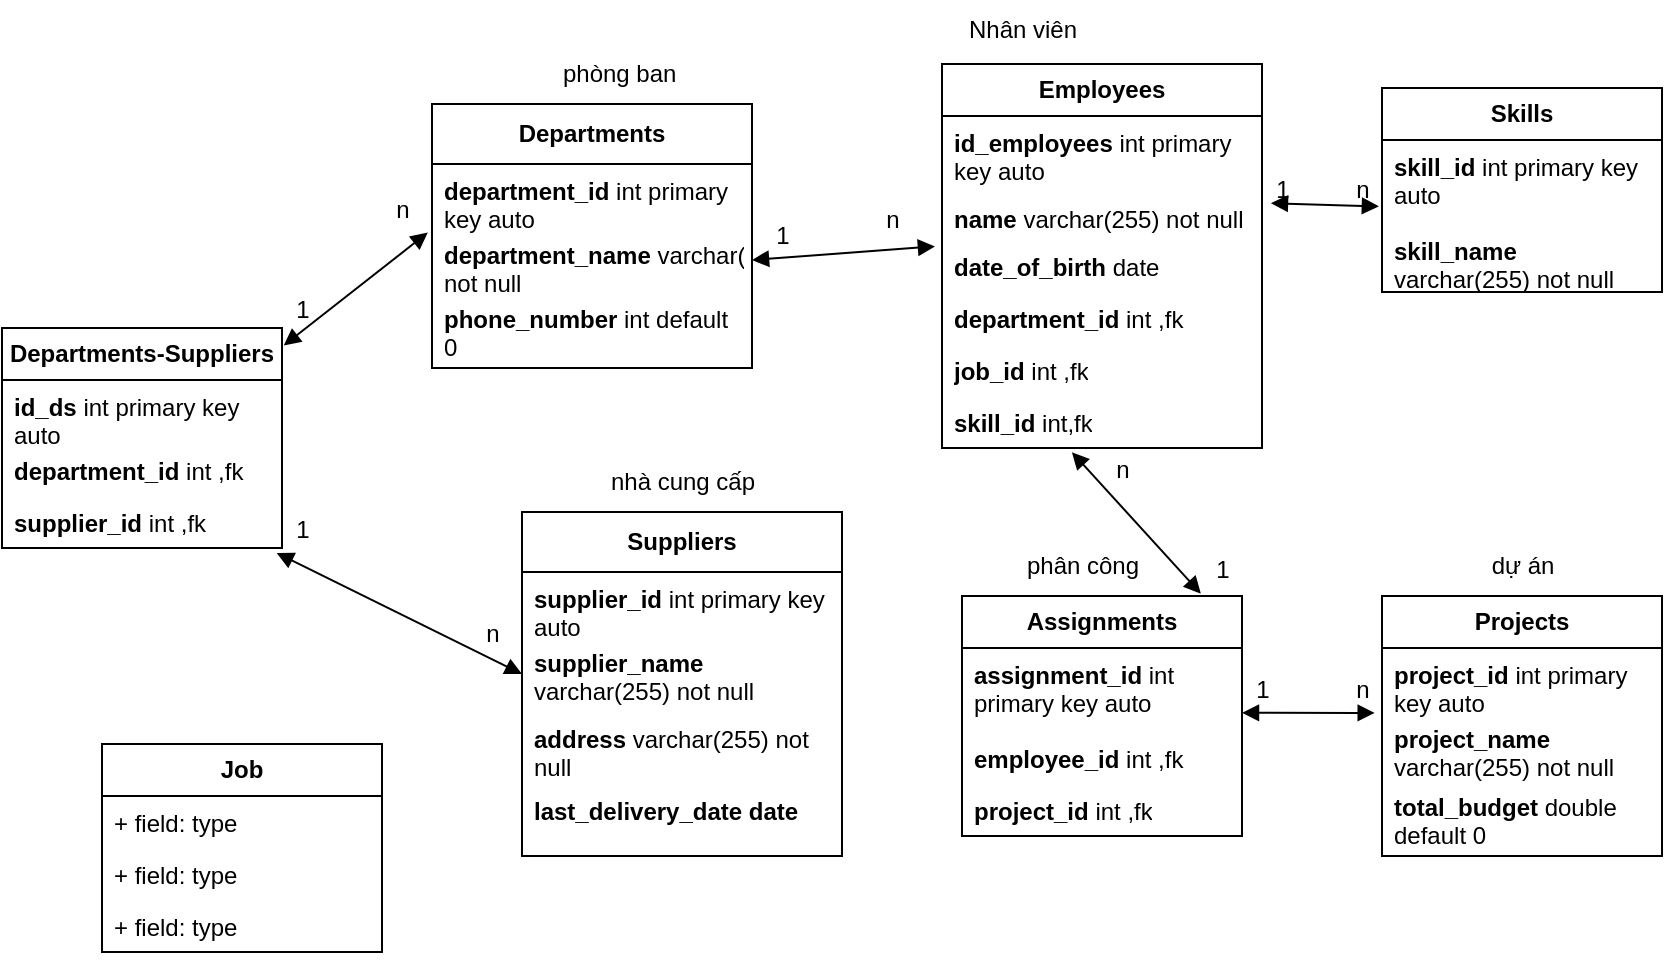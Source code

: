 <mxfile version="21.2.9" type="github">
  <diagram name="Trang-1" id="K9KskJ2_5i8z0TTTMPtk">
    <mxGraphModel dx="842" dy="599" grid="1" gridSize="10" guides="1" tooltips="1" connect="1" arrows="1" fold="1" page="1" pageScale="1" pageWidth="850" pageHeight="1100" math="0" shadow="0">
      <root>
        <mxCell id="0" />
        <mxCell id="1" parent="0" />
        <mxCell id="j_9ydNPiWFNzQbO-_mD2-1" value="&lt;b&gt;Employees&lt;/b&gt;" style="swimlane;fontStyle=0;childLayout=stackLayout;horizontal=1;startSize=26;fillColor=none;horizontalStack=0;resizeParent=1;resizeParentMax=0;resizeLast=0;collapsible=1;marginBottom=0;whiteSpace=wrap;html=1;" vertex="1" parent="1">
          <mxGeometry x="490" y="170" width="160" height="192" as="geometry" />
        </mxCell>
        <mxCell id="j_9ydNPiWFNzQbO-_mD2-2" value="&lt;b&gt;id_employees&lt;/b&gt;&lt;b style=&quot;border-color: var(--border-color);&quot;&gt;&amp;nbsp;&lt;/b&gt;int primary key&amp;nbsp;auto&lt;b&gt;&lt;br&gt;&amp;nbsp;&lt;/b&gt;" style="text;strokeColor=none;fillColor=none;align=left;verticalAlign=top;spacingLeft=4;spacingRight=4;overflow=hidden;rotatable=0;points=[[0,0.5],[1,0.5]];portConstraint=eastwest;whiteSpace=wrap;html=1;" vertex="1" parent="j_9ydNPiWFNzQbO-_mD2-1">
          <mxGeometry y="26" width="160" height="38" as="geometry" />
        </mxCell>
        <mxCell id="j_9ydNPiWFNzQbO-_mD2-3" value="&lt;b&gt;name &lt;/b&gt;varchar(255) not null" style="text;strokeColor=none;fillColor=none;align=left;verticalAlign=top;spacingLeft=4;spacingRight=4;overflow=hidden;rotatable=0;points=[[0,0.5],[1,0.5]];portConstraint=eastwest;whiteSpace=wrap;html=1;" vertex="1" parent="j_9ydNPiWFNzQbO-_mD2-1">
          <mxGeometry y="64" width="160" height="24" as="geometry" />
        </mxCell>
        <mxCell id="j_9ydNPiWFNzQbO-_mD2-4" value="&lt;b&gt;date_of_birth &lt;/b&gt;date" style="text;strokeColor=none;fillColor=none;align=left;verticalAlign=top;spacingLeft=4;spacingRight=4;overflow=hidden;rotatable=0;points=[[0,0.5],[1,0.5]];portConstraint=eastwest;whiteSpace=wrap;html=1;" vertex="1" parent="j_9ydNPiWFNzQbO-_mD2-1">
          <mxGeometry y="88" width="160" height="26" as="geometry" />
        </mxCell>
        <mxCell id="j_9ydNPiWFNzQbO-_mD2-5" value="&lt;b&gt;department_id &lt;/b&gt;int ,fk" style="text;strokeColor=none;fillColor=none;align=left;verticalAlign=top;spacingLeft=4;spacingRight=4;overflow=hidden;rotatable=0;points=[[0,0.5],[1,0.5]];portConstraint=eastwest;whiteSpace=wrap;html=1;" vertex="1" parent="j_9ydNPiWFNzQbO-_mD2-1">
          <mxGeometry y="114" width="160" height="26" as="geometry" />
        </mxCell>
        <mxCell id="j_9ydNPiWFNzQbO-_mD2-11" value="&lt;b&gt;job_id &lt;/b&gt;int ,fk" style="text;strokeColor=none;fillColor=none;align=left;verticalAlign=top;spacingLeft=4;spacingRight=4;overflow=hidden;rotatable=0;points=[[0,0.5],[1,0.5]];portConstraint=eastwest;whiteSpace=wrap;html=1;" vertex="1" parent="j_9ydNPiWFNzQbO-_mD2-1">
          <mxGeometry y="140" width="160" height="26" as="geometry" />
        </mxCell>
        <mxCell id="j_9ydNPiWFNzQbO-_mD2-12" value="&lt;b&gt;skill_id &lt;/b&gt;int,fk" style="text;strokeColor=none;fillColor=none;align=left;verticalAlign=top;spacingLeft=4;spacingRight=4;overflow=hidden;rotatable=0;points=[[0,0.5],[1,0.5]];portConstraint=eastwest;whiteSpace=wrap;html=1;" vertex="1" parent="j_9ydNPiWFNzQbO-_mD2-1">
          <mxGeometry y="166" width="160" height="26" as="geometry" />
        </mxCell>
        <mxCell id="j_9ydNPiWFNzQbO-_mD2-13" value="&lt;b&gt;Departments&lt;/b&gt;" style="swimlane;fontStyle=0;childLayout=stackLayout;horizontal=1;startSize=30;fillColor=none;horizontalStack=0;resizeParent=1;resizeParentMax=0;resizeLast=0;collapsible=1;marginBottom=0;whiteSpace=wrap;html=1;" vertex="1" parent="1">
          <mxGeometry x="235" y="190" width="160" height="132" as="geometry" />
        </mxCell>
        <mxCell id="j_9ydNPiWFNzQbO-_mD2-14" value="&lt;b&gt;department_id&lt;/b&gt;&amp;nbsp;int primary key auto" style="text;strokeColor=none;fillColor=none;align=left;verticalAlign=top;spacingLeft=4;spacingRight=4;overflow=hidden;rotatable=0;points=[[0,0.5],[1,0.5]];portConstraint=eastwest;whiteSpace=wrap;html=1;" vertex="1" parent="j_9ydNPiWFNzQbO-_mD2-13">
          <mxGeometry y="30" width="160" height="32" as="geometry" />
        </mxCell>
        <mxCell id="j_9ydNPiWFNzQbO-_mD2-15" value="&lt;b&gt;department_name&lt;/b&gt;&amp;nbsp;varchar(255) not null" style="text;strokeColor=none;fillColor=none;align=left;verticalAlign=top;spacingLeft=4;spacingRight=4;overflow=hidden;rotatable=0;points=[[0,0.5],[1,0.5]];portConstraint=eastwest;whiteSpace=wrap;html=1;" vertex="1" parent="j_9ydNPiWFNzQbO-_mD2-13">
          <mxGeometry y="62" width="160" height="32" as="geometry" />
        </mxCell>
        <mxCell id="j_9ydNPiWFNzQbO-_mD2-16" value="&lt;b&gt;phone_number &lt;/b&gt;int default 0" style="text;strokeColor=none;fillColor=none;align=left;verticalAlign=top;spacingLeft=4;spacingRight=4;overflow=hidden;rotatable=0;points=[[0,0.5],[1,0.5]];portConstraint=eastwest;whiteSpace=wrap;html=1;" vertex="1" parent="j_9ydNPiWFNzQbO-_mD2-13">
          <mxGeometry y="94" width="160" height="38" as="geometry" />
        </mxCell>
        <mxCell id="j_9ydNPiWFNzQbO-_mD2-17" value="&lt;b&gt;Suppliers&lt;/b&gt;" style="swimlane;fontStyle=0;childLayout=stackLayout;horizontal=1;startSize=30;fillColor=none;horizontalStack=0;resizeParent=1;resizeParentMax=0;resizeLast=0;collapsible=1;marginBottom=0;whiteSpace=wrap;html=1;" vertex="1" parent="1">
          <mxGeometry x="280" y="394" width="160" height="172" as="geometry" />
        </mxCell>
        <mxCell id="j_9ydNPiWFNzQbO-_mD2-18" value="&lt;b&gt;supplier_id&amp;nbsp;&lt;/b&gt;int primary key auto" style="text;strokeColor=none;fillColor=none;align=left;verticalAlign=top;spacingLeft=4;spacingRight=4;overflow=hidden;rotatable=0;points=[[0,0.5],[1,0.5]];portConstraint=eastwest;whiteSpace=wrap;html=1;" vertex="1" parent="j_9ydNPiWFNzQbO-_mD2-17">
          <mxGeometry y="30" width="160" height="32" as="geometry" />
        </mxCell>
        <mxCell id="j_9ydNPiWFNzQbO-_mD2-19" value="&lt;b&gt;supplier_name &lt;/b&gt;varchar(255) not null" style="text;strokeColor=none;fillColor=none;align=left;verticalAlign=top;spacingLeft=4;spacingRight=4;overflow=hidden;rotatable=0;points=[[0,0.5],[1,0.5]];portConstraint=eastwest;whiteSpace=wrap;html=1;" vertex="1" parent="j_9ydNPiWFNzQbO-_mD2-17">
          <mxGeometry y="62" width="160" height="38" as="geometry" />
        </mxCell>
        <mxCell id="j_9ydNPiWFNzQbO-_mD2-20" value="&lt;b&gt;address &lt;/b&gt;varchar(255) not null" style="text;strokeColor=none;fillColor=none;align=left;verticalAlign=top;spacingLeft=4;spacingRight=4;overflow=hidden;rotatable=0;points=[[0,0.5],[1,0.5]];portConstraint=eastwest;whiteSpace=wrap;html=1;" vertex="1" parent="j_9ydNPiWFNzQbO-_mD2-17">
          <mxGeometry y="100" width="160" height="36" as="geometry" />
        </mxCell>
        <mxCell id="j_9ydNPiWFNzQbO-_mD2-28" value="&lt;b&gt;last_delivery_date date&lt;/b&gt;" style="text;strokeColor=none;fillColor=none;align=left;verticalAlign=top;spacingLeft=4;spacingRight=4;overflow=hidden;rotatable=0;points=[[0,0.5],[1,0.5]];portConstraint=eastwest;whiteSpace=wrap;html=1;" vertex="1" parent="j_9ydNPiWFNzQbO-_mD2-17">
          <mxGeometry y="136" width="160" height="36" as="geometry" />
        </mxCell>
        <mxCell id="j_9ydNPiWFNzQbO-_mD2-21" value="phòng ban&amp;nbsp;" style="text;html=1;align=center;verticalAlign=middle;resizable=0;points=[];autosize=1;strokeColor=none;fillColor=none;" vertex="1" parent="1">
          <mxGeometry x="290" y="160" width="80" height="30" as="geometry" />
        </mxCell>
        <mxCell id="j_9ydNPiWFNzQbO-_mD2-22" value="Nhân viên" style="text;html=1;align=center;verticalAlign=middle;resizable=0;points=[];autosize=1;strokeColor=none;fillColor=none;" vertex="1" parent="1">
          <mxGeometry x="490" y="138" width="80" height="30" as="geometry" />
        </mxCell>
        <mxCell id="j_9ydNPiWFNzQbO-_mD2-24" value="" style="endArrow=block;startArrow=block;endFill=1;startFill=1;html=1;rounded=0;exitX=1;exitY=0.5;exitDx=0;exitDy=0;entryX=-0.022;entryY=0.123;entryDx=0;entryDy=0;entryPerimeter=0;" edge="1" parent="1" source="j_9ydNPiWFNzQbO-_mD2-15" target="j_9ydNPiWFNzQbO-_mD2-4">
          <mxGeometry width="160" relative="1" as="geometry">
            <mxPoint x="350" y="340" as="sourcePoint" />
            <mxPoint x="310" y="260" as="targetPoint" />
          </mxGeometry>
        </mxCell>
        <mxCell id="j_9ydNPiWFNzQbO-_mD2-26" value="1" style="text;html=1;align=center;verticalAlign=middle;resizable=0;points=[];autosize=1;strokeColor=none;fillColor=none;" vertex="1" parent="1">
          <mxGeometry x="395" y="241" width="30" height="30" as="geometry" />
        </mxCell>
        <mxCell id="j_9ydNPiWFNzQbO-_mD2-27" value="n" style="text;html=1;align=center;verticalAlign=middle;resizable=0;points=[];autosize=1;strokeColor=none;fillColor=none;" vertex="1" parent="1">
          <mxGeometry x="450" y="233" width="30" height="30" as="geometry" />
        </mxCell>
        <mxCell id="j_9ydNPiWFNzQbO-_mD2-29" value="&lt;b&gt;Skills&lt;/b&gt;" style="swimlane;fontStyle=0;childLayout=stackLayout;horizontal=1;startSize=26;fillColor=none;horizontalStack=0;resizeParent=1;resizeParentMax=0;resizeLast=0;collapsible=1;marginBottom=0;whiteSpace=wrap;html=1;" vertex="1" parent="1">
          <mxGeometry x="710" y="182" width="140" height="102" as="geometry" />
        </mxCell>
        <mxCell id="j_9ydNPiWFNzQbO-_mD2-30" value="&lt;b&gt;skill_id&amp;nbsp;&lt;/b&gt;int primary key auto" style="text;strokeColor=none;fillColor=none;align=left;verticalAlign=top;spacingLeft=4;spacingRight=4;overflow=hidden;rotatable=0;points=[[0,0.5],[1,0.5]];portConstraint=eastwest;whiteSpace=wrap;html=1;" vertex="1" parent="j_9ydNPiWFNzQbO-_mD2-29">
          <mxGeometry y="26" width="140" height="42" as="geometry" />
        </mxCell>
        <mxCell id="j_9ydNPiWFNzQbO-_mD2-31" value="&lt;b&gt;skill_name &lt;/b&gt;varchar(255) not null" style="text;strokeColor=none;fillColor=none;align=left;verticalAlign=top;spacingLeft=4;spacingRight=4;overflow=hidden;rotatable=0;points=[[0,0.5],[1,0.5]];portConstraint=eastwest;whiteSpace=wrap;html=1;" vertex="1" parent="j_9ydNPiWFNzQbO-_mD2-29">
          <mxGeometry y="68" width="140" height="34" as="geometry" />
        </mxCell>
        <mxCell id="j_9ydNPiWFNzQbO-_mD2-34" value="" style="endArrow=block;startArrow=block;endFill=1;startFill=1;html=1;rounded=0;entryX=-0.011;entryY=0.79;entryDx=0;entryDy=0;entryPerimeter=0;exitX=1.028;exitY=0.233;exitDx=0;exitDy=0;exitPerimeter=0;" edge="1" parent="1" source="j_9ydNPiWFNzQbO-_mD2-3" target="j_9ydNPiWFNzQbO-_mD2-30">
          <mxGeometry width="160" relative="1" as="geometry">
            <mxPoint x="350" y="440" as="sourcePoint" />
            <mxPoint x="510" y="440" as="targetPoint" />
          </mxGeometry>
        </mxCell>
        <mxCell id="j_9ydNPiWFNzQbO-_mD2-35" value="&lt;b&gt;Projects&lt;/b&gt;" style="swimlane;fontStyle=0;childLayout=stackLayout;horizontal=1;startSize=26;fillColor=none;horizontalStack=0;resizeParent=1;resizeParentMax=0;resizeLast=0;collapsible=1;marginBottom=0;whiteSpace=wrap;html=1;" vertex="1" parent="1">
          <mxGeometry x="710" y="436" width="140" height="130" as="geometry" />
        </mxCell>
        <mxCell id="j_9ydNPiWFNzQbO-_mD2-36" value="&lt;b&gt;project_id&amp;nbsp;&lt;/b&gt;int primary key auto" style="text;strokeColor=none;fillColor=none;align=left;verticalAlign=top;spacingLeft=4;spacingRight=4;overflow=hidden;rotatable=0;points=[[0,0.5],[1,0.5]];portConstraint=eastwest;whiteSpace=wrap;html=1;" vertex="1" parent="j_9ydNPiWFNzQbO-_mD2-35">
          <mxGeometry y="26" width="140" height="32" as="geometry" />
        </mxCell>
        <mxCell id="j_9ydNPiWFNzQbO-_mD2-37" value="&lt;b&gt;project_name &lt;/b&gt;varchar(255) not null&amp;nbsp;" style="text;strokeColor=none;fillColor=none;align=left;verticalAlign=top;spacingLeft=4;spacingRight=4;overflow=hidden;rotatable=0;points=[[0,0.5],[1,0.5]];portConstraint=eastwest;whiteSpace=wrap;html=1;" vertex="1" parent="j_9ydNPiWFNzQbO-_mD2-35">
          <mxGeometry y="58" width="140" height="34" as="geometry" />
        </mxCell>
        <mxCell id="j_9ydNPiWFNzQbO-_mD2-38" value="&lt;b&gt;total_budget &lt;/b&gt;double default 0" style="text;strokeColor=none;fillColor=none;align=left;verticalAlign=top;spacingLeft=4;spacingRight=4;overflow=hidden;rotatable=0;points=[[0,0.5],[1,0.5]];portConstraint=eastwest;whiteSpace=wrap;html=1;" vertex="1" parent="j_9ydNPiWFNzQbO-_mD2-35">
          <mxGeometry y="92" width="140" height="38" as="geometry" />
        </mxCell>
        <mxCell id="j_9ydNPiWFNzQbO-_mD2-39" value="&lt;b&gt;Assignments&lt;/b&gt;" style="swimlane;fontStyle=0;childLayout=stackLayout;horizontal=1;startSize=26;fillColor=none;horizontalStack=0;resizeParent=1;resizeParentMax=0;resizeLast=0;collapsible=1;marginBottom=0;whiteSpace=wrap;html=1;" vertex="1" parent="1">
          <mxGeometry x="500" y="436" width="140" height="120" as="geometry" />
        </mxCell>
        <mxCell id="j_9ydNPiWFNzQbO-_mD2-40" value="&lt;b&gt;assignment_id&amp;nbsp;&lt;/b&gt;int primary key auto" style="text;strokeColor=none;fillColor=none;align=left;verticalAlign=top;spacingLeft=4;spacingRight=4;overflow=hidden;rotatable=0;points=[[0,0.5],[1,0.5]];portConstraint=eastwest;whiteSpace=wrap;html=1;" vertex="1" parent="j_9ydNPiWFNzQbO-_mD2-39">
          <mxGeometry y="26" width="140" height="42" as="geometry" />
        </mxCell>
        <mxCell id="j_9ydNPiWFNzQbO-_mD2-41" value="&lt;b&gt;employee_id &lt;/b&gt;int ,fk" style="text;strokeColor=none;fillColor=none;align=left;verticalAlign=top;spacingLeft=4;spacingRight=4;overflow=hidden;rotatable=0;points=[[0,0.5],[1,0.5]];portConstraint=eastwest;whiteSpace=wrap;html=1;" vertex="1" parent="j_9ydNPiWFNzQbO-_mD2-39">
          <mxGeometry y="68" width="140" height="26" as="geometry" />
        </mxCell>
        <mxCell id="j_9ydNPiWFNzQbO-_mD2-42" value="&lt;b&gt;project_id &lt;/b&gt;int ,fk" style="text;strokeColor=none;fillColor=none;align=left;verticalAlign=top;spacingLeft=4;spacingRight=4;overflow=hidden;rotatable=0;points=[[0,0.5],[1,0.5]];portConstraint=eastwest;whiteSpace=wrap;html=1;" vertex="1" parent="j_9ydNPiWFNzQbO-_mD2-39">
          <mxGeometry y="94" width="140" height="26" as="geometry" />
        </mxCell>
        <mxCell id="j_9ydNPiWFNzQbO-_mD2-43" value="phân công" style="text;html=1;align=center;verticalAlign=middle;resizable=0;points=[];autosize=1;strokeColor=none;fillColor=none;" vertex="1" parent="1">
          <mxGeometry x="520" y="406" width="80" height="30" as="geometry" />
        </mxCell>
        <mxCell id="j_9ydNPiWFNzQbO-_mD2-44" value="dự án" style="text;html=1;align=center;verticalAlign=middle;resizable=0;points=[];autosize=1;strokeColor=none;fillColor=none;" vertex="1" parent="1">
          <mxGeometry x="755" y="406" width="50" height="30" as="geometry" />
        </mxCell>
        <mxCell id="j_9ydNPiWFNzQbO-_mD2-48" value="" style="endArrow=block;startArrow=block;endFill=1;startFill=1;html=1;rounded=0;exitX=0.406;exitY=1.08;exitDx=0;exitDy=0;exitPerimeter=0;entryX=0.853;entryY=-0.01;entryDx=0;entryDy=0;entryPerimeter=0;" edge="1" parent="1" source="j_9ydNPiWFNzQbO-_mD2-12" target="j_9ydNPiWFNzQbO-_mD2-39">
          <mxGeometry width="160" relative="1" as="geometry">
            <mxPoint x="350" y="380" as="sourcePoint" />
            <mxPoint x="510" y="380" as="targetPoint" />
          </mxGeometry>
        </mxCell>
        <mxCell id="j_9ydNPiWFNzQbO-_mD2-49" value="" style="endArrow=block;startArrow=block;endFill=1;startFill=1;html=1;rounded=0;entryX=-0.026;entryY=0.013;entryDx=0;entryDy=0;entryPerimeter=0;exitX=1;exitY=0.772;exitDx=0;exitDy=0;exitPerimeter=0;" edge="1" parent="1" source="j_9ydNPiWFNzQbO-_mD2-40" target="j_9ydNPiWFNzQbO-_mD2-37">
          <mxGeometry width="160" relative="1" as="geometry">
            <mxPoint x="350" y="380" as="sourcePoint" />
            <mxPoint x="510" y="380" as="targetPoint" />
          </mxGeometry>
        </mxCell>
        <mxCell id="j_9ydNPiWFNzQbO-_mD2-53" value="nhà cung cấp" style="text;html=1;align=center;verticalAlign=middle;resizable=0;points=[];autosize=1;strokeColor=none;fillColor=none;" vertex="1" parent="1">
          <mxGeometry x="310" y="364" width="100" height="30" as="geometry" />
        </mxCell>
        <mxCell id="j_9ydNPiWFNzQbO-_mD2-54" value="&lt;b style=&quot;border-color: var(--border-color);&quot;&gt;Departments-&lt;/b&gt;&lt;b style=&quot;border-color: var(--border-color);&quot;&gt;Suppliers&lt;/b&gt;" style="swimlane;fontStyle=0;childLayout=stackLayout;horizontal=1;startSize=26;fillColor=none;horizontalStack=0;resizeParent=1;resizeParentMax=0;resizeLast=0;collapsible=1;marginBottom=0;whiteSpace=wrap;html=1;" vertex="1" parent="1">
          <mxGeometry x="20" y="302" width="140" height="110" as="geometry" />
        </mxCell>
        <mxCell id="j_9ydNPiWFNzQbO-_mD2-55" value="&lt;b&gt;id_ds&amp;nbsp;&lt;/b&gt;int primary key auto" style="text;strokeColor=none;fillColor=none;align=left;verticalAlign=top;spacingLeft=4;spacingRight=4;overflow=hidden;rotatable=0;points=[[0,0.5],[1,0.5]];portConstraint=eastwest;whiteSpace=wrap;html=1;" vertex="1" parent="j_9ydNPiWFNzQbO-_mD2-54">
          <mxGeometry y="26" width="140" height="32" as="geometry" />
        </mxCell>
        <mxCell id="j_9ydNPiWFNzQbO-_mD2-56" value="&lt;b style=&quot;border-color: var(--border-color);&quot;&gt;department_id&lt;/b&gt;&amp;nbsp;int ,fk" style="text;strokeColor=none;fillColor=none;align=left;verticalAlign=top;spacingLeft=4;spacingRight=4;overflow=hidden;rotatable=0;points=[[0,0.5],[1,0.5]];portConstraint=eastwest;whiteSpace=wrap;html=1;" vertex="1" parent="j_9ydNPiWFNzQbO-_mD2-54">
          <mxGeometry y="58" width="140" height="26" as="geometry" />
        </mxCell>
        <mxCell id="j_9ydNPiWFNzQbO-_mD2-57" value="&lt;b style=&quot;border-color: var(--border-color);&quot;&gt;supplier_id &lt;/b&gt;&lt;span style=&quot;border-color: var(--border-color);&quot;&gt;int ,fk&lt;/span&gt;" style="text;strokeColor=none;fillColor=none;align=left;verticalAlign=top;spacingLeft=4;spacingRight=4;overflow=hidden;rotatable=0;points=[[0,0.5],[1,0.5]];portConstraint=eastwest;whiteSpace=wrap;html=1;" vertex="1" parent="j_9ydNPiWFNzQbO-_mD2-54">
          <mxGeometry y="84" width="140" height="26" as="geometry" />
        </mxCell>
        <mxCell id="j_9ydNPiWFNzQbO-_mD2-59" value="" style="endArrow=block;startArrow=block;endFill=1;startFill=1;html=1;rounded=0;exitX=0.981;exitY=1.094;exitDx=0;exitDy=0;exitPerimeter=0;entryX=0;entryY=0.5;entryDx=0;entryDy=0;" edge="1" parent="1" source="j_9ydNPiWFNzQbO-_mD2-57" target="j_9ydNPiWFNzQbO-_mD2-19">
          <mxGeometry width="160" relative="1" as="geometry">
            <mxPoint x="320" y="350" as="sourcePoint" />
            <mxPoint x="480" y="350" as="targetPoint" />
          </mxGeometry>
        </mxCell>
        <mxCell id="j_9ydNPiWFNzQbO-_mD2-61" value="" style="endArrow=block;startArrow=block;endFill=1;startFill=1;html=1;rounded=0;exitX=1.006;exitY=0.08;exitDx=0;exitDy=0;exitPerimeter=0;entryX=-0.013;entryY=0.071;entryDx=0;entryDy=0;entryPerimeter=0;" edge="1" parent="1" source="j_9ydNPiWFNzQbO-_mD2-54" target="j_9ydNPiWFNzQbO-_mD2-15">
          <mxGeometry width="160" relative="1" as="geometry">
            <mxPoint x="320" y="350" as="sourcePoint" />
            <mxPoint x="480" y="350" as="targetPoint" />
          </mxGeometry>
        </mxCell>
        <mxCell id="j_9ydNPiWFNzQbO-_mD2-64" value="1" style="text;html=1;align=center;verticalAlign=middle;resizable=0;points=[];autosize=1;strokeColor=none;fillColor=none;" vertex="1" parent="1">
          <mxGeometry x="155" y="278" width="30" height="30" as="geometry" />
        </mxCell>
        <mxCell id="j_9ydNPiWFNzQbO-_mD2-65" value="n" style="text;html=1;align=center;verticalAlign=middle;resizable=0;points=[];autosize=1;strokeColor=none;fillColor=none;" vertex="1" parent="1">
          <mxGeometry x="205" y="228" width="30" height="30" as="geometry" />
        </mxCell>
        <mxCell id="j_9ydNPiWFNzQbO-_mD2-67" value="1" style="text;html=1;align=center;verticalAlign=middle;resizable=0;points=[];autosize=1;strokeColor=none;fillColor=none;" vertex="1" parent="1">
          <mxGeometry x="155" y="388" width="30" height="30" as="geometry" />
        </mxCell>
        <mxCell id="j_9ydNPiWFNzQbO-_mD2-68" value="n" style="text;html=1;align=center;verticalAlign=middle;resizable=0;points=[];autosize=1;strokeColor=none;fillColor=none;" vertex="1" parent="1">
          <mxGeometry x="250" y="440" width="30" height="30" as="geometry" />
        </mxCell>
        <mxCell id="j_9ydNPiWFNzQbO-_mD2-69" value="1" style="text;html=1;align=center;verticalAlign=middle;resizable=0;points=[];autosize=1;strokeColor=none;fillColor=none;" vertex="1" parent="1">
          <mxGeometry x="635" y="468" width="30" height="30" as="geometry" />
        </mxCell>
        <mxCell id="j_9ydNPiWFNzQbO-_mD2-70" value="n" style="text;html=1;align=center;verticalAlign=middle;resizable=0;points=[];autosize=1;strokeColor=none;fillColor=none;" vertex="1" parent="1">
          <mxGeometry x="685" y="468" width="30" height="30" as="geometry" />
        </mxCell>
        <mxCell id="j_9ydNPiWFNzQbO-_mD2-71" value="1" style="text;html=1;align=center;verticalAlign=middle;resizable=0;points=[];autosize=1;strokeColor=none;fillColor=none;" vertex="1" parent="1">
          <mxGeometry x="615" y="408" width="30" height="30" as="geometry" />
        </mxCell>
        <mxCell id="j_9ydNPiWFNzQbO-_mD2-72" value="n" style="text;html=1;align=center;verticalAlign=middle;resizable=0;points=[];autosize=1;strokeColor=none;fillColor=none;" vertex="1" parent="1">
          <mxGeometry x="565" y="358" width="30" height="30" as="geometry" />
        </mxCell>
        <mxCell id="j_9ydNPiWFNzQbO-_mD2-73" value="1" style="text;html=1;align=center;verticalAlign=middle;resizable=0;points=[];autosize=1;strokeColor=none;fillColor=none;" vertex="1" parent="1">
          <mxGeometry x="645" y="218" width="30" height="30" as="geometry" />
        </mxCell>
        <mxCell id="j_9ydNPiWFNzQbO-_mD2-74" value="n" style="text;html=1;align=center;verticalAlign=middle;resizable=0;points=[];autosize=1;strokeColor=none;fillColor=none;" vertex="1" parent="1">
          <mxGeometry x="685" y="218" width="30" height="30" as="geometry" />
        </mxCell>
        <mxCell id="j_9ydNPiWFNzQbO-_mD2-75" value="&lt;b&gt;Job&lt;/b&gt;" style="swimlane;fontStyle=0;childLayout=stackLayout;horizontal=1;startSize=26;fillColor=none;horizontalStack=0;resizeParent=1;resizeParentMax=0;resizeLast=0;collapsible=1;marginBottom=0;whiteSpace=wrap;html=1;" vertex="1" parent="1">
          <mxGeometry x="70" y="510" width="140" height="104" as="geometry" />
        </mxCell>
        <mxCell id="j_9ydNPiWFNzQbO-_mD2-76" value="+ field: type" style="text;strokeColor=none;fillColor=none;align=left;verticalAlign=top;spacingLeft=4;spacingRight=4;overflow=hidden;rotatable=0;points=[[0,0.5],[1,0.5]];portConstraint=eastwest;whiteSpace=wrap;html=1;" vertex="1" parent="j_9ydNPiWFNzQbO-_mD2-75">
          <mxGeometry y="26" width="140" height="26" as="geometry" />
        </mxCell>
        <mxCell id="j_9ydNPiWFNzQbO-_mD2-77" value="+ field: type" style="text;strokeColor=none;fillColor=none;align=left;verticalAlign=top;spacingLeft=4;spacingRight=4;overflow=hidden;rotatable=0;points=[[0,0.5],[1,0.5]];portConstraint=eastwest;whiteSpace=wrap;html=1;" vertex="1" parent="j_9ydNPiWFNzQbO-_mD2-75">
          <mxGeometry y="52" width="140" height="26" as="geometry" />
        </mxCell>
        <mxCell id="j_9ydNPiWFNzQbO-_mD2-78" value="+ field: type" style="text;strokeColor=none;fillColor=none;align=left;verticalAlign=top;spacingLeft=4;spacingRight=4;overflow=hidden;rotatable=0;points=[[0,0.5],[1,0.5]];portConstraint=eastwest;whiteSpace=wrap;html=1;" vertex="1" parent="j_9ydNPiWFNzQbO-_mD2-75">
          <mxGeometry y="78" width="140" height="26" as="geometry" />
        </mxCell>
      </root>
    </mxGraphModel>
  </diagram>
</mxfile>
